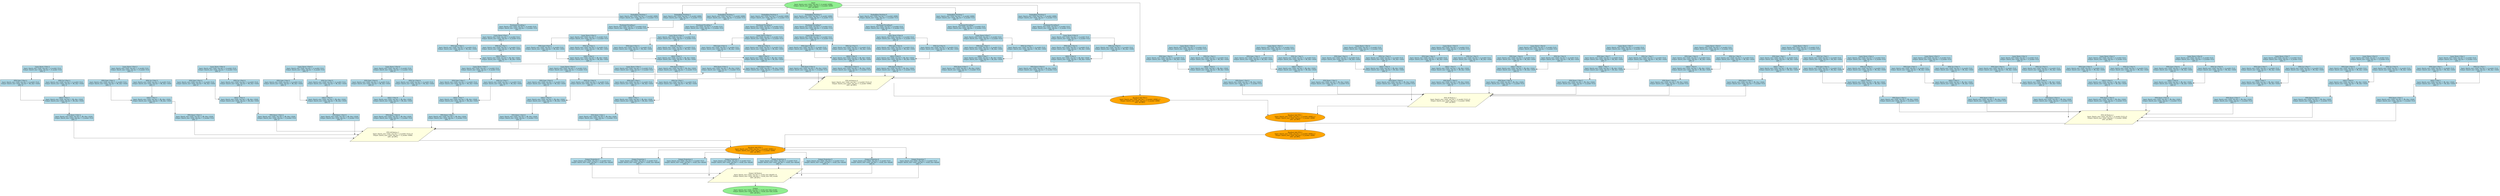 // FA Pool Base Layer - Tensor Parallelism (8 GPUs)
digraph {
	nodesep=0.5 rankdir=TB splines=ortho
	node [fillcolor=lightblue shape=rectangle style=filled]
	input [label="Input\nInput: [batch_size=1024, seq_len=?, d_model=4096]\nOutput: [batch_size=1024, seq_len=?, d_model=4096]\nGPU: all GPUs" fillcolor=lightgreen shape=ellipse]
	embedding_0 [label="Embedding Partition 0\nInput: [batch_size=1024, seq_len=?, d_model=4096]\nOutput: [batch_size=1024, seq_len=?, d_model=512]\nGPU: 0"]
	embedding_1 [label="Embedding Partition 1\nInput: [batch_size=1024, seq_len=?, d_model=4096]\nOutput: [batch_size=1024, seq_len=?, d_model=512]\nGPU: 1"]
	embedding_2 [label="Embedding Partition 2\nInput: [batch_size=1024, seq_len=?, d_model=4096]\nOutput: [batch_size=1024, seq_len=?, d_model=512]\nGPU: 2"]
	embedding_3 [label="Embedding Partition 3\nInput: [batch_size=1024, seq_len=?, d_model=4096]\nOutput: [batch_size=1024, seq_len=?, d_model=512]\nGPU: 3"]
	embedding_4 [label="Embedding Partition 4\nInput: [batch_size=1024, seq_len=?, d_model=4096]\nOutput: [batch_size=1024, seq_len=?, d_model=512]\nGPU: 4"]
	embedding_5 [label="Embedding Partition 5\nInput: [batch_size=1024, seq_len=?, d_model=4096]\nOutput: [batch_size=1024, seq_len=?, d_model=512]\nGPU: 5"]
	embedding_6 [label="Embedding Partition 6\nInput: [batch_size=1024, seq_len=?, d_model=4096]\nOutput: [batch_size=1024, seq_len=?, d_model=512]\nGPU: 6"]
	embedding_7 [label="Embedding Partition 7\nInput: [batch_size=1024, seq_len=?, d_model=4096]\nOutput: [batch_size=1024, seq_len=?, d_model=512]\nGPU: 7"]
	pos_enc_0 [label="Positional Encoding 0\nInput: [batch_size=1024, seq_len=?, d_model=512]\nOutput: [batch_size=1024, seq_len=?, d_model=512]\nGPU: 0"]
	pos_enc_1 [label="Positional Encoding 1\nInput: [batch_size=1024, seq_len=?, d_model=512]\nOutput: [batch_size=1024, seq_len=?, d_model=512]\nGPU: 1"]
	pos_enc_2 [label="Positional Encoding 2\nInput: [batch_size=1024, seq_len=?, d_model=512]\nOutput: [batch_size=1024, seq_len=?, d_model=512]\nGPU: 2"]
	pos_enc_3 [label="Positional Encoding 3\nInput: [batch_size=1024, seq_len=?, d_model=512]\nOutput: [batch_size=1024, seq_len=?, d_model=512]\nGPU: 3"]
	pos_enc_4 [label="Positional Encoding 4\nInput: [batch_size=1024, seq_len=?, d_model=512]\nOutput: [batch_size=1024, seq_len=?, d_model=512]\nGPU: 4"]
	pos_enc_5 [label="Positional Encoding 5\nInput: [batch_size=1024, seq_len=?, d_model=512]\nOutput: [batch_size=1024, seq_len=?, d_model=512]\nGPU: 5"]
	pos_enc_6 [label="Positional Encoding 6\nInput: [batch_size=1024, seq_len=?, d_model=512]\nOutput: [batch_size=1024, seq_len=?, d_model=512]\nGPU: 6"]
	pos_enc_7 [label="Positional Encoding 7\nInput: [batch_size=1024, seq_len=?, d_model=512]\nOutput: [batch_size=1024, seq_len=?, d_model=512]\nGPU: 7"]
	layer_norm_0_0 [label="Layer Norm 0 Part 0\nInput: [batch_size=1024, seq_len=?, d_model=512]\nOutput: [batch_size=1024, seq_len=?, d_model=512]\nGPU: 0"]
	layer_norm_0_1 [label="Layer Norm 0 Part 1\nInput: [batch_size=1024, seq_len=?, d_model=512]\nOutput: [batch_size=1024, seq_len=?, d_model=512]\nGPU: 1"]
	layer_norm_0_2 [label="Layer Norm 0 Part 2\nInput: [batch_size=1024, seq_len=?, d_model=512]\nOutput: [batch_size=1024, seq_len=?, d_model=512]\nGPU: 2"]
	layer_norm_0_3 [label="Layer Norm 0 Part 3\nInput: [batch_size=1024, seq_len=?, d_model=512]\nOutput: [batch_size=1024, seq_len=?, d_model=512]\nGPU: 3"]
	layer_norm_0_4 [label="Layer Norm 0 Part 4\nInput: [batch_size=1024, seq_len=?, d_model=512]\nOutput: [batch_size=1024, seq_len=?, d_model=512]\nGPU: 4"]
	layer_norm_0_5 [label="Layer Norm 0 Part 5\nInput: [batch_size=1024, seq_len=?, d_model=512]\nOutput: [batch_size=1024, seq_len=?, d_model=512]\nGPU: 5"]
	layer_norm_0_6 [label="Layer Norm 0 Part 6\nInput: [batch_size=1024, seq_len=?, d_model=512]\nOutput: [batch_size=1024, seq_len=?, d_model=512]\nGPU: 6"]
	layer_norm_0_7 [label="Layer Norm 0 Part 7\nInput: [batch_size=1024, seq_len=?, d_model=512]\nOutput: [batch_size=1024, seq_len=?, d_model=512]\nGPU: 7"]
	layer_norm_1_0 [label="Layer Norm 1 Part 0\nInput: [batch_size=1024, seq_len=?, d_model=512]\nOutput: [batch_size=1024, seq_len=?, d_model=512]\nGPU: 0"]
	layer_norm_1_1 [label="Layer Norm 1 Part 1\nInput: [batch_size=1024, seq_len=?, d_model=512]\nOutput: [batch_size=1024, seq_len=?, d_model=512]\nGPU: 1"]
	layer_norm_1_2 [label="Layer Norm 1 Part 2\nInput: [batch_size=1024, seq_len=?, d_model=512]\nOutput: [batch_size=1024, seq_len=?, d_model=512]\nGPU: 2"]
	layer_norm_1_3 [label="Layer Norm 1 Part 3\nInput: [batch_size=1024, seq_len=?, d_model=512]\nOutput: [batch_size=1024, seq_len=?, d_model=512]\nGPU: 3"]
	layer_norm_1_4 [label="Layer Norm 1 Part 4\nInput: [batch_size=1024, seq_len=?, d_model=512]\nOutput: [batch_size=1024, seq_len=?, d_model=512]\nGPU: 4"]
	layer_norm_1_5 [label="Layer Norm 1 Part 5\nInput: [batch_size=1024, seq_len=?, d_model=512]\nOutput: [batch_size=1024, seq_len=?, d_model=512]\nGPU: 5"]
	layer_norm_1_6 [label="Layer Norm 1 Part 6\nInput: [batch_size=1024, seq_len=?, d_model=512]\nOutput: [batch_size=1024, seq_len=?, d_model=512]\nGPU: 6"]
	layer_norm_1_7 [label="Layer Norm 1 Part 7\nInput: [batch_size=1024, seq_len=?, d_model=512]\nOutput: [batch_size=1024, seq_len=?, d_model=512]\nGPU: 7"]
	layer_norm_2_0 [label="Layer Norm 2 Part 0\nInput: [batch_size=1024, seq_len=?, d_model=512]\nOutput: [batch_size=1024, seq_len=?, d_model=512]\nGPU: 0"]
	layer_norm_2_1 [label="Layer Norm 2 Part 1\nInput: [batch_size=1024, seq_len=?, d_model=512]\nOutput: [batch_size=1024, seq_len=?, d_model=512]\nGPU: 1"]
	layer_norm_2_2 [label="Layer Norm 2 Part 2\nInput: [batch_size=1024, seq_len=?, d_model=512]\nOutput: [batch_size=1024, seq_len=?, d_model=512]\nGPU: 2"]
	layer_norm_2_3 [label="Layer Norm 2 Part 3\nInput: [batch_size=1024, seq_len=?, d_model=512]\nOutput: [batch_size=1024, seq_len=?, d_model=512]\nGPU: 3"]
	layer_norm_2_4 [label="Layer Norm 2 Part 4\nInput: [batch_size=1024, seq_len=?, d_model=512]\nOutput: [batch_size=1024, seq_len=?, d_model=512]\nGPU: 4"]
	layer_norm_2_5 [label="Layer Norm 2 Part 5\nInput: [batch_size=1024, seq_len=?, d_model=512]\nOutput: [batch_size=1024, seq_len=?, d_model=512]\nGPU: 5"]
	layer_norm_2_6 [label="Layer Norm 2 Part 6\nInput: [batch_size=1024, seq_len=?, d_model=512]\nOutput: [batch_size=1024, seq_len=?, d_model=512]\nGPU: 6"]
	layer_norm_2_7 [label="Layer Norm 2 Part 7\nInput: [batch_size=1024, seq_len=?, d_model=512]\nOutput: [batch_size=1024, seq_len=?, d_model=512]\nGPU: 7"]
	layer_norm_3_0 [label="Layer Norm 3 Part 0\nInput: [batch_size=1024, seq_len=?, d_model=512]\nOutput: [batch_size=1024, seq_len=?, d_model=512]\nGPU: 0"]
	layer_norm_3_1 [label="Layer Norm 3 Part 1\nInput: [batch_size=1024, seq_len=?, d_model=512]\nOutput: [batch_size=1024, seq_len=?, d_model=512]\nGPU: 1"]
	layer_norm_3_2 [label="Layer Norm 3 Part 2\nInput: [batch_size=1024, seq_len=?, d_model=512]\nOutput: [batch_size=1024, seq_len=?, d_model=512]\nGPU: 2"]
	layer_norm_3_3 [label="Layer Norm 3 Part 3\nInput: [batch_size=1024, seq_len=?, d_model=512]\nOutput: [batch_size=1024, seq_len=?, d_model=512]\nGPU: 3"]
	layer_norm_3_4 [label="Layer Norm 3 Part 4\nInput: [batch_size=1024, seq_len=?, d_model=512]\nOutput: [batch_size=1024, seq_len=?, d_model=512]\nGPU: 4"]
	layer_norm_3_5 [label="Layer Norm 3 Part 5\nInput: [batch_size=1024, seq_len=?, d_model=512]\nOutput: [batch_size=1024, seq_len=?, d_model=512]\nGPU: 5"]
	layer_norm_3_6 [label="Layer Norm 3 Part 6\nInput: [batch_size=1024, seq_len=?, d_model=512]\nOutput: [batch_size=1024, seq_len=?, d_model=512]\nGPU: 6"]
	layer_norm_3_7 [label="Layer Norm 3 Part 7\nInput: [batch_size=1024, seq_len=?, d_model=512]\nOutput: [batch_size=1024, seq_len=?, d_model=512]\nGPU: 7"]
	ffn_gate_0_0 [label="FFN Gate 0 Part 0\nInput: [batch_size=1024, seq_len=?, d_model=512]\nOutput: [batch_size=1024, seq_len=?, ffn_dim=1024]\nGPU: 0"]
	ffn_gate_0_1 [label="FFN Gate 0 Part 1\nInput: [batch_size=1024, seq_len=?, d_model=512]\nOutput: [batch_size=1024, seq_len=?, ffn_dim=1024]\nGPU: 1"]
	ffn_gate_0_2 [label="FFN Gate 0 Part 2\nInput: [batch_size=1024, seq_len=?, d_model=512]\nOutput: [batch_size=1024, seq_len=?, ffn_dim=1024]\nGPU: 2"]
	ffn_gate_0_3 [label="FFN Gate 0 Part 3\nInput: [batch_size=1024, seq_len=?, d_model=512]\nOutput: [batch_size=1024, seq_len=?, ffn_dim=1024]\nGPU: 3"]
	ffn_gate_0_4 [label="FFN Gate 0 Part 4\nInput: [batch_size=1024, seq_len=?, d_model=512]\nOutput: [batch_size=1024, seq_len=?, ffn_dim=1024]\nGPU: 4"]
	ffn_gate_0_5 [label="FFN Gate 0 Part 5\nInput: [batch_size=1024, seq_len=?, d_model=512]\nOutput: [batch_size=1024, seq_len=?, ffn_dim=1024]\nGPU: 5"]
	ffn_gate_0_6 [label="FFN Gate 0 Part 6\nInput: [batch_size=1024, seq_len=?, d_model=512]\nOutput: [batch_size=1024, seq_len=?, ffn_dim=1024]\nGPU: 6"]
	ffn_gate_0_7 [label="FFN Gate 0 Part 7\nInput: [batch_size=1024, seq_len=?, d_model=512]\nOutput: [batch_size=1024, seq_len=?, ffn_dim=1024]\nGPU: 7"]
	ffn_up_0_0 [label="FFN Up 0 Part 0\nInput: [batch_size=1024, seq_len=?, d_model=512]\nOutput: [batch_size=1024, seq_len=?, ffn_dim=1024]\nGPU: 0"]
	ffn_up_0_1 [label="FFN Up 0 Part 1\nInput: [batch_size=1024, seq_len=?, d_model=512]\nOutput: [batch_size=1024, seq_len=?, ffn_dim=1024]\nGPU: 1"]
	ffn_up_0_2 [label="FFN Up 0 Part 2\nInput: [batch_size=1024, seq_len=?, d_model=512]\nOutput: [batch_size=1024, seq_len=?, ffn_dim=1024]\nGPU: 2"]
	ffn_up_0_3 [label="FFN Up 0 Part 3\nInput: [batch_size=1024, seq_len=?, d_model=512]\nOutput: [batch_size=1024, seq_len=?, ffn_dim=1024]\nGPU: 3"]
	ffn_up_0_4 [label="FFN Up 0 Part 4\nInput: [batch_size=1024, seq_len=?, d_model=512]\nOutput: [batch_size=1024, seq_len=?, ffn_dim=1024]\nGPU: 4"]
	ffn_up_0_5 [label="FFN Up 0 Part 5\nInput: [batch_size=1024, seq_len=?, d_model=512]\nOutput: [batch_size=1024, seq_len=?, ffn_dim=1024]\nGPU: 5"]
	ffn_up_0_6 [label="FFN Up 0 Part 6\nInput: [batch_size=1024, seq_len=?, d_model=512]\nOutput: [batch_size=1024, seq_len=?, ffn_dim=1024]\nGPU: 6"]
	ffn_up_0_7 [label="FFN Up 0 Part 7\nInput: [batch_size=1024, seq_len=?, d_model=512]\nOutput: [batch_size=1024, seq_len=?, ffn_dim=1024]\nGPU: 7"]
	gelu_0_0 [label="GELU 0 Part 0\nInput: [batch_size=1024, seq_len=?, ffn_dim=1024]\nOutput: [batch_size=1024, seq_len=?, ffn_dim=1024]\nGPU: 0"]
	gelu_0_1 [label="GELU 0 Part 1\nInput: [batch_size=1024, seq_len=?, ffn_dim=1024]\nOutput: [batch_size=1024, seq_len=?, ffn_dim=1024]\nGPU: 1"]
	gelu_0_2 [label="GELU 0 Part 2\nInput: [batch_size=1024, seq_len=?, ffn_dim=1024]\nOutput: [batch_size=1024, seq_len=?, ffn_dim=1024]\nGPU: 2"]
	gelu_0_3 [label="GELU 0 Part 3\nInput: [batch_size=1024, seq_len=?, ffn_dim=1024]\nOutput: [batch_size=1024, seq_len=?, ffn_dim=1024]\nGPU: 3"]
	gelu_0_4 [label="GELU 0 Part 4\nInput: [batch_size=1024, seq_len=?, ffn_dim=1024]\nOutput: [batch_size=1024, seq_len=?, ffn_dim=1024]\nGPU: 4"]
	gelu_0_5 [label="GELU 0 Part 5\nInput: [batch_size=1024, seq_len=?, ffn_dim=1024]\nOutput: [batch_size=1024, seq_len=?, ffn_dim=1024]\nGPU: 5"]
	gelu_0_6 [label="GELU 0 Part 6\nInput: [batch_size=1024, seq_len=?, ffn_dim=1024]\nOutput: [batch_size=1024, seq_len=?, ffn_dim=1024]\nGPU: 6"]
	gelu_0_7 [label="GELU 0 Part 7\nInput: [batch_size=1024, seq_len=?, ffn_dim=1024]\nOutput: [batch_size=1024, seq_len=?, ffn_dim=1024]\nGPU: 7"]
	ffn_down_0_0 [label="FFN Down 0 Part 0\nInput: [batch_size=1024, seq_len=?, ffn_dim=1024]\nOutput: [batch_size=1024, seq_len=?, d_model=512]\nGPU: 0"]
	ffn_down_0_1 [label="FFN Down 0 Part 1\nInput: [batch_size=1024, seq_len=?, ffn_dim=1024]\nOutput: [batch_size=1024, seq_len=?, d_model=512]\nGPU: 1"]
	ffn_down_0_2 [label="FFN Down 0 Part 2\nInput: [batch_size=1024, seq_len=?, ffn_dim=1024]\nOutput: [batch_size=1024, seq_len=?, d_model=512]\nGPU: 2"]
	ffn_down_0_3 [label="FFN Down 0 Part 3\nInput: [batch_size=1024, seq_len=?, ffn_dim=1024]\nOutput: [batch_size=1024, seq_len=?, d_model=512]\nGPU: 3"]
	ffn_down_0_4 [label="FFN Down 0 Part 4\nInput: [batch_size=1024, seq_len=?, ffn_dim=1024]\nOutput: [batch_size=1024, seq_len=?, d_model=512]\nGPU: 4"]
	ffn_down_0_5 [label="FFN Down 0 Part 5\nInput: [batch_size=1024, seq_len=?, ffn_dim=1024]\nOutput: [batch_size=1024, seq_len=?, d_model=512]\nGPU: 5"]
	ffn_down_0_6 [label="FFN Down 0 Part 6\nInput: [batch_size=1024, seq_len=?, ffn_dim=1024]\nOutput: [batch_size=1024, seq_len=?, d_model=512]\nGPU: 6"]
	ffn_down_0_7 [label="FFN Down 0 Part 7\nInput: [batch_size=1024, seq_len=?, ffn_dim=1024]\nOutput: [batch_size=1024, seq_len=?, d_model=512]\nGPU: 7"]
	ffn_all_reduce_0 [label="FFN All-Reduce 0\nInput: [batch_size=1024, seq_len=?, d_model=512] x 8\nOutput: [batch_size=1024, seq_len=?, d_model=4096]\nGPU: all GPUs" fillcolor=lightyellow shape=parallelogram]
	residual_ffn_0 [label="Residual Add FFN 0\nInput: [batch_size=1024, seq_len=?, d_model=4096] x 2\nOutput: [batch_size=1024, seq_len=?, d_model=4096]\nGPU: all GPUs" fillcolor=orange shape=ellipse]
	ffn_gate_1_0 [label="FFN Gate 1 Part 0\nInput: [batch_size=1024, seq_len=?, d_model=512]\nOutput: [batch_size=1024, seq_len=?, ffn_dim=1024]\nGPU: 0"]
	ffn_gate_1_1 [label="FFN Gate 1 Part 1\nInput: [batch_size=1024, seq_len=?, d_model=512]\nOutput: [batch_size=1024, seq_len=?, ffn_dim=1024]\nGPU: 1"]
	ffn_gate_1_2 [label="FFN Gate 1 Part 2\nInput: [batch_size=1024, seq_len=?, d_model=512]\nOutput: [batch_size=1024, seq_len=?, ffn_dim=1024]\nGPU: 2"]
	ffn_gate_1_3 [label="FFN Gate 1 Part 3\nInput: [batch_size=1024, seq_len=?, d_model=512]\nOutput: [batch_size=1024, seq_len=?, ffn_dim=1024]\nGPU: 3"]
	ffn_gate_1_4 [label="FFN Gate 1 Part 4\nInput: [batch_size=1024, seq_len=?, d_model=512]\nOutput: [batch_size=1024, seq_len=?, ffn_dim=1024]\nGPU: 4"]
	ffn_gate_1_5 [label="FFN Gate 1 Part 5\nInput: [batch_size=1024, seq_len=?, d_model=512]\nOutput: [batch_size=1024, seq_len=?, ffn_dim=1024]\nGPU: 5"]
	ffn_gate_1_6 [label="FFN Gate 1 Part 6\nInput: [batch_size=1024, seq_len=?, d_model=512]\nOutput: [batch_size=1024, seq_len=?, ffn_dim=1024]\nGPU: 6"]
	ffn_gate_1_7 [label="FFN Gate 1 Part 7\nInput: [batch_size=1024, seq_len=?, d_model=512]\nOutput: [batch_size=1024, seq_len=?, ffn_dim=1024]\nGPU: 7"]
	ffn_up_1_0 [label="FFN Up 1 Part 0\nInput: [batch_size=1024, seq_len=?, d_model=512]\nOutput: [batch_size=1024, seq_len=?, ffn_dim=1024]\nGPU: 0"]
	ffn_up_1_1 [label="FFN Up 1 Part 1\nInput: [batch_size=1024, seq_len=?, d_model=512]\nOutput: [batch_size=1024, seq_len=?, ffn_dim=1024]\nGPU: 1"]
	ffn_up_1_2 [label="FFN Up 1 Part 2\nInput: [batch_size=1024, seq_len=?, d_model=512]\nOutput: [batch_size=1024, seq_len=?, ffn_dim=1024]\nGPU: 2"]
	ffn_up_1_3 [label="FFN Up 1 Part 3\nInput: [batch_size=1024, seq_len=?, d_model=512]\nOutput: [batch_size=1024, seq_len=?, ffn_dim=1024]\nGPU: 3"]
	ffn_up_1_4 [label="FFN Up 1 Part 4\nInput: [batch_size=1024, seq_len=?, d_model=512]\nOutput: [batch_size=1024, seq_len=?, ffn_dim=1024]\nGPU: 4"]
	ffn_up_1_5 [label="FFN Up 1 Part 5\nInput: [batch_size=1024, seq_len=?, d_model=512]\nOutput: [batch_size=1024, seq_len=?, ffn_dim=1024]\nGPU: 5"]
	ffn_up_1_6 [label="FFN Up 1 Part 6\nInput: [batch_size=1024, seq_len=?, d_model=512]\nOutput: [batch_size=1024, seq_len=?, ffn_dim=1024]\nGPU: 6"]
	ffn_up_1_7 [label="FFN Up 1 Part 7\nInput: [batch_size=1024, seq_len=?, d_model=512]\nOutput: [batch_size=1024, seq_len=?, ffn_dim=1024]\nGPU: 7"]
	gelu_1_0 [label="GELU 1 Part 0\nInput: [batch_size=1024, seq_len=?, ffn_dim=1024]\nOutput: [batch_size=1024, seq_len=?, ffn_dim=1024]\nGPU: 0"]
	gelu_1_1 [label="GELU 1 Part 1\nInput: [batch_size=1024, seq_len=?, ffn_dim=1024]\nOutput: [batch_size=1024, seq_len=?, ffn_dim=1024]\nGPU: 1"]
	gelu_1_2 [label="GELU 1 Part 2\nInput: [batch_size=1024, seq_len=?, ffn_dim=1024]\nOutput: [batch_size=1024, seq_len=?, ffn_dim=1024]\nGPU: 2"]
	gelu_1_3 [label="GELU 1 Part 3\nInput: [batch_size=1024, seq_len=?, ffn_dim=1024]\nOutput: [batch_size=1024, seq_len=?, ffn_dim=1024]\nGPU: 3"]
	gelu_1_4 [label="GELU 1 Part 4\nInput: [batch_size=1024, seq_len=?, ffn_dim=1024]\nOutput: [batch_size=1024, seq_len=?, ffn_dim=1024]\nGPU: 4"]
	gelu_1_5 [label="GELU 1 Part 5\nInput: [batch_size=1024, seq_len=?, ffn_dim=1024]\nOutput: [batch_size=1024, seq_len=?, ffn_dim=1024]\nGPU: 5"]
	gelu_1_6 [label="GELU 1 Part 6\nInput: [batch_size=1024, seq_len=?, ffn_dim=1024]\nOutput: [batch_size=1024, seq_len=?, ffn_dim=1024]\nGPU: 6"]
	gelu_1_7 [label="GELU 1 Part 7\nInput: [batch_size=1024, seq_len=?, ffn_dim=1024]\nOutput: [batch_size=1024, seq_len=?, ffn_dim=1024]\nGPU: 7"]
	ffn_down_1_0 [label="FFN Down 1 Part 0\nInput: [batch_size=1024, seq_len=?, ffn_dim=1024]\nOutput: [batch_size=1024, seq_len=?, d_model=512]\nGPU: 0"]
	ffn_down_1_1 [label="FFN Down 1 Part 1\nInput: [batch_size=1024, seq_len=?, ffn_dim=1024]\nOutput: [batch_size=1024, seq_len=?, d_model=512]\nGPU: 1"]
	ffn_down_1_2 [label="FFN Down 1 Part 2\nInput: [batch_size=1024, seq_len=?, ffn_dim=1024]\nOutput: [batch_size=1024, seq_len=?, d_model=512]\nGPU: 2"]
	ffn_down_1_3 [label="FFN Down 1 Part 3\nInput: [batch_size=1024, seq_len=?, ffn_dim=1024]\nOutput: [batch_size=1024, seq_len=?, d_model=512]\nGPU: 3"]
	ffn_down_1_4 [label="FFN Down 1 Part 4\nInput: [batch_size=1024, seq_len=?, ffn_dim=1024]\nOutput: [batch_size=1024, seq_len=?, d_model=512]\nGPU: 4"]
	ffn_down_1_5 [label="FFN Down 1 Part 5\nInput: [batch_size=1024, seq_len=?, ffn_dim=1024]\nOutput: [batch_size=1024, seq_len=?, d_model=512]\nGPU: 5"]
	ffn_down_1_6 [label="FFN Down 1 Part 6\nInput: [batch_size=1024, seq_len=?, ffn_dim=1024]\nOutput: [batch_size=1024, seq_len=?, d_model=512]\nGPU: 6"]
	ffn_down_1_7 [label="FFN Down 1 Part 7\nInput: [batch_size=1024, seq_len=?, ffn_dim=1024]\nOutput: [batch_size=1024, seq_len=?, d_model=512]\nGPU: 7"]
	ffn_all_reduce_1 [label="FFN All-Reduce 1\nInput: [batch_size=1024, seq_len=?, d_model=512] x 8\nOutput: [batch_size=1024, seq_len=?, d_model=4096]\nGPU: all GPUs" fillcolor=lightyellow shape=parallelogram]
	residual_ffn_1 [label="Residual Add FFN 1\nInput: [batch_size=1024, seq_len=?, d_model=4096] x 2\nOutput: [batch_size=1024, seq_len=?, d_model=4096]\nGPU: all GPUs" fillcolor=orange shape=ellipse]
	ffn_gate_2_0 [label="FFN Gate 2 Part 0\nInput: [batch_size=1024, seq_len=?, d_model=512]\nOutput: [batch_size=1024, seq_len=?, ffn_dim=1024]\nGPU: 0"]
	ffn_gate_2_1 [label="FFN Gate 2 Part 1\nInput: [batch_size=1024, seq_len=?, d_model=512]\nOutput: [batch_size=1024, seq_len=?, ffn_dim=1024]\nGPU: 1"]
	ffn_gate_2_2 [label="FFN Gate 2 Part 2\nInput: [batch_size=1024, seq_len=?, d_model=512]\nOutput: [batch_size=1024, seq_len=?, ffn_dim=1024]\nGPU: 2"]
	ffn_gate_2_3 [label="FFN Gate 2 Part 3\nInput: [batch_size=1024, seq_len=?, d_model=512]\nOutput: [batch_size=1024, seq_len=?, ffn_dim=1024]\nGPU: 3"]
	ffn_gate_2_4 [label="FFN Gate 2 Part 4\nInput: [batch_size=1024, seq_len=?, d_model=512]\nOutput: [batch_size=1024, seq_len=?, ffn_dim=1024]\nGPU: 4"]
	ffn_gate_2_5 [label="FFN Gate 2 Part 5\nInput: [batch_size=1024, seq_len=?, d_model=512]\nOutput: [batch_size=1024, seq_len=?, ffn_dim=1024]\nGPU: 5"]
	ffn_gate_2_6 [label="FFN Gate 2 Part 6\nInput: [batch_size=1024, seq_len=?, d_model=512]\nOutput: [batch_size=1024, seq_len=?, ffn_dim=1024]\nGPU: 6"]
	ffn_gate_2_7 [label="FFN Gate 2 Part 7\nInput: [batch_size=1024, seq_len=?, d_model=512]\nOutput: [batch_size=1024, seq_len=?, ffn_dim=1024]\nGPU: 7"]
	ffn_up_2_0 [label="FFN Up 2 Part 0\nInput: [batch_size=1024, seq_len=?, d_model=512]\nOutput: [batch_size=1024, seq_len=?, ffn_dim=1024]\nGPU: 0"]
	ffn_up_2_1 [label="FFN Up 2 Part 1\nInput: [batch_size=1024, seq_len=?, d_model=512]\nOutput: [batch_size=1024, seq_len=?, ffn_dim=1024]\nGPU: 1"]
	ffn_up_2_2 [label="FFN Up 2 Part 2\nInput: [batch_size=1024, seq_len=?, d_model=512]\nOutput: [batch_size=1024, seq_len=?, ffn_dim=1024]\nGPU: 2"]
	ffn_up_2_3 [label="FFN Up 2 Part 3\nInput: [batch_size=1024, seq_len=?, d_model=512]\nOutput: [batch_size=1024, seq_len=?, ffn_dim=1024]\nGPU: 3"]
	ffn_up_2_4 [label="FFN Up 2 Part 4\nInput: [batch_size=1024, seq_len=?, d_model=512]\nOutput: [batch_size=1024, seq_len=?, ffn_dim=1024]\nGPU: 4"]
	ffn_up_2_5 [label="FFN Up 2 Part 5\nInput: [batch_size=1024, seq_len=?, d_model=512]\nOutput: [batch_size=1024, seq_len=?, ffn_dim=1024]\nGPU: 5"]
	ffn_up_2_6 [label="FFN Up 2 Part 6\nInput: [batch_size=1024, seq_len=?, d_model=512]\nOutput: [batch_size=1024, seq_len=?, ffn_dim=1024]\nGPU: 6"]
	ffn_up_2_7 [label="FFN Up 2 Part 7\nInput: [batch_size=1024, seq_len=?, d_model=512]\nOutput: [batch_size=1024, seq_len=?, ffn_dim=1024]\nGPU: 7"]
	gelu_2_0 [label="GELU 2 Part 0\nInput: [batch_size=1024, seq_len=?, ffn_dim=1024]\nOutput: [batch_size=1024, seq_len=?, ffn_dim=1024]\nGPU: 0"]
	gelu_2_1 [label="GELU 2 Part 1\nInput: [batch_size=1024, seq_len=?, ffn_dim=1024]\nOutput: [batch_size=1024, seq_len=?, ffn_dim=1024]\nGPU: 1"]
	gelu_2_2 [label="GELU 2 Part 2\nInput: [batch_size=1024, seq_len=?, ffn_dim=1024]\nOutput: [batch_size=1024, seq_len=?, ffn_dim=1024]\nGPU: 2"]
	gelu_2_3 [label="GELU 2 Part 3\nInput: [batch_size=1024, seq_len=?, ffn_dim=1024]\nOutput: [batch_size=1024, seq_len=?, ffn_dim=1024]\nGPU: 3"]
	gelu_2_4 [label="GELU 2 Part 4\nInput: [batch_size=1024, seq_len=?, ffn_dim=1024]\nOutput: [batch_size=1024, seq_len=?, ffn_dim=1024]\nGPU: 4"]
	gelu_2_5 [label="GELU 2 Part 5\nInput: [batch_size=1024, seq_len=?, ffn_dim=1024]\nOutput: [batch_size=1024, seq_len=?, ffn_dim=1024]\nGPU: 5"]
	gelu_2_6 [label="GELU 2 Part 6\nInput: [batch_size=1024, seq_len=?, ffn_dim=1024]\nOutput: [batch_size=1024, seq_len=?, ffn_dim=1024]\nGPU: 6"]
	gelu_2_7 [label="GELU 2 Part 7\nInput: [batch_size=1024, seq_len=?, ffn_dim=1024]\nOutput: [batch_size=1024, seq_len=?, ffn_dim=1024]\nGPU: 7"]
	ffn_down_2_0 [label="FFN Down 2 Part 0\nInput: [batch_size=1024, seq_len=?, ffn_dim=1024]\nOutput: [batch_size=1024, seq_len=?, d_model=512]\nGPU: 0"]
	ffn_down_2_1 [label="FFN Down 2 Part 1\nInput: [batch_size=1024, seq_len=?, ffn_dim=1024]\nOutput: [batch_size=1024, seq_len=?, d_model=512]\nGPU: 1"]
	ffn_down_2_2 [label="FFN Down 2 Part 2\nInput: [batch_size=1024, seq_len=?, ffn_dim=1024]\nOutput: [batch_size=1024, seq_len=?, d_model=512]\nGPU: 2"]
	ffn_down_2_3 [label="FFN Down 2 Part 3\nInput: [batch_size=1024, seq_len=?, ffn_dim=1024]\nOutput: [batch_size=1024, seq_len=?, d_model=512]\nGPU: 3"]
	ffn_down_2_4 [label="FFN Down 2 Part 4\nInput: [batch_size=1024, seq_len=?, ffn_dim=1024]\nOutput: [batch_size=1024, seq_len=?, d_model=512]\nGPU: 4"]
	ffn_down_2_5 [label="FFN Down 2 Part 5\nInput: [batch_size=1024, seq_len=?, ffn_dim=1024]\nOutput: [batch_size=1024, seq_len=?, d_model=512]\nGPU: 5"]
	ffn_down_2_6 [label="FFN Down 2 Part 6\nInput: [batch_size=1024, seq_len=?, ffn_dim=1024]\nOutput: [batch_size=1024, seq_len=?, d_model=512]\nGPU: 6"]
	ffn_down_2_7 [label="FFN Down 2 Part 7\nInput: [batch_size=1024, seq_len=?, ffn_dim=1024]\nOutput: [batch_size=1024, seq_len=?, d_model=512]\nGPU: 7"]
	ffn_all_reduce_2 [label="FFN All-Reduce 2\nInput: [batch_size=1024, seq_len=?, d_model=512] x 8\nOutput: [batch_size=1024, seq_len=?, d_model=4096]\nGPU: all GPUs" fillcolor=lightyellow shape=parallelogram]
	residual_ffn_2 [label="Residual Add FFN 2\nInput: [batch_size=1024, seq_len=?, d_model=4096] x 2\nOutput: [batch_size=1024, seq_len=?, d_model=4096]\nGPU: all GPUs" fillcolor=orange shape=ellipse]
	ffn_gate_3_0 [label="FFN Gate 3 Part 0\nInput: [batch_size=1024, seq_len=?, d_model=512]\nOutput: [batch_size=1024, seq_len=?, ffn_dim=1024]\nGPU: 0"]
	ffn_gate_3_1 [label="FFN Gate 3 Part 1\nInput: [batch_size=1024, seq_len=?, d_model=512]\nOutput: [batch_size=1024, seq_len=?, ffn_dim=1024]\nGPU: 1"]
	ffn_gate_3_2 [label="FFN Gate 3 Part 2\nInput: [batch_size=1024, seq_len=?, d_model=512]\nOutput: [batch_size=1024, seq_len=?, ffn_dim=1024]\nGPU: 2"]
	ffn_gate_3_3 [label="FFN Gate 3 Part 3\nInput: [batch_size=1024, seq_len=?, d_model=512]\nOutput: [batch_size=1024, seq_len=?, ffn_dim=1024]\nGPU: 3"]
	ffn_gate_3_4 [label="FFN Gate 3 Part 4\nInput: [batch_size=1024, seq_len=?, d_model=512]\nOutput: [batch_size=1024, seq_len=?, ffn_dim=1024]\nGPU: 4"]
	ffn_gate_3_5 [label="FFN Gate 3 Part 5\nInput: [batch_size=1024, seq_len=?, d_model=512]\nOutput: [batch_size=1024, seq_len=?, ffn_dim=1024]\nGPU: 5"]
	ffn_gate_3_6 [label="FFN Gate 3 Part 6\nInput: [batch_size=1024, seq_len=?, d_model=512]\nOutput: [batch_size=1024, seq_len=?, ffn_dim=1024]\nGPU: 6"]
	ffn_gate_3_7 [label="FFN Gate 3 Part 7\nInput: [batch_size=1024, seq_len=?, d_model=512]\nOutput: [batch_size=1024, seq_len=?, ffn_dim=1024]\nGPU: 7"]
	ffn_up_3_0 [label="FFN Up 3 Part 0\nInput: [batch_size=1024, seq_len=?, d_model=512]\nOutput: [batch_size=1024, seq_len=?, ffn_dim=1024]\nGPU: 0"]
	ffn_up_3_1 [label="FFN Up 3 Part 1\nInput: [batch_size=1024, seq_len=?, d_model=512]\nOutput: [batch_size=1024, seq_len=?, ffn_dim=1024]\nGPU: 1"]
	ffn_up_3_2 [label="FFN Up 3 Part 2\nInput: [batch_size=1024, seq_len=?, d_model=512]\nOutput: [batch_size=1024, seq_len=?, ffn_dim=1024]\nGPU: 2"]
	ffn_up_3_3 [label="FFN Up 3 Part 3\nInput: [batch_size=1024, seq_len=?, d_model=512]\nOutput: [batch_size=1024, seq_len=?, ffn_dim=1024]\nGPU: 3"]
	ffn_up_3_4 [label="FFN Up 3 Part 4\nInput: [batch_size=1024, seq_len=?, d_model=512]\nOutput: [batch_size=1024, seq_len=?, ffn_dim=1024]\nGPU: 4"]
	ffn_up_3_5 [label="FFN Up 3 Part 5\nInput: [batch_size=1024, seq_len=?, d_model=512]\nOutput: [batch_size=1024, seq_len=?, ffn_dim=1024]\nGPU: 5"]
	ffn_up_3_6 [label="FFN Up 3 Part 6\nInput: [batch_size=1024, seq_len=?, d_model=512]\nOutput: [batch_size=1024, seq_len=?, ffn_dim=1024]\nGPU: 6"]
	ffn_up_3_7 [label="FFN Up 3 Part 7\nInput: [batch_size=1024, seq_len=?, d_model=512]\nOutput: [batch_size=1024, seq_len=?, ffn_dim=1024]\nGPU: 7"]
	gelu_3_0 [label="GELU 3 Part 0\nInput: [batch_size=1024, seq_len=?, ffn_dim=1024]\nOutput: [batch_size=1024, seq_len=?, ffn_dim=1024]\nGPU: 0"]
	gelu_3_1 [label="GELU 3 Part 1\nInput: [batch_size=1024, seq_len=?, ffn_dim=1024]\nOutput: [batch_size=1024, seq_len=?, ffn_dim=1024]\nGPU: 1"]
	gelu_3_2 [label="GELU 3 Part 2\nInput: [batch_size=1024, seq_len=?, ffn_dim=1024]\nOutput: [batch_size=1024, seq_len=?, ffn_dim=1024]\nGPU: 2"]
	gelu_3_3 [label="GELU 3 Part 3\nInput: [batch_size=1024, seq_len=?, ffn_dim=1024]\nOutput: [batch_size=1024, seq_len=?, ffn_dim=1024]\nGPU: 3"]
	gelu_3_4 [label="GELU 3 Part 4\nInput: [batch_size=1024, seq_len=?, ffn_dim=1024]\nOutput: [batch_size=1024, seq_len=?, ffn_dim=1024]\nGPU: 4"]
	gelu_3_5 [label="GELU 3 Part 5\nInput: [batch_size=1024, seq_len=?, ffn_dim=1024]\nOutput: [batch_size=1024, seq_len=?, ffn_dim=1024]\nGPU: 5"]
	gelu_3_6 [label="GELU 3 Part 6\nInput: [batch_size=1024, seq_len=?, ffn_dim=1024]\nOutput: [batch_size=1024, seq_len=?, ffn_dim=1024]\nGPU: 6"]
	gelu_3_7 [label="GELU 3 Part 7\nInput: [batch_size=1024, seq_len=?, ffn_dim=1024]\nOutput: [batch_size=1024, seq_len=?, ffn_dim=1024]\nGPU: 7"]
	ffn_down_3_0 [label="FFN Down 3 Part 0\nInput: [batch_size=1024, seq_len=?, ffn_dim=1024]\nOutput: [batch_size=1024, seq_len=?, d_model=512]\nGPU: 0"]
	ffn_down_3_1 [label="FFN Down 3 Part 1\nInput: [batch_size=1024, seq_len=?, ffn_dim=1024]\nOutput: [batch_size=1024, seq_len=?, d_model=512]\nGPU: 1"]
	ffn_down_3_2 [label="FFN Down 3 Part 2\nInput: [batch_size=1024, seq_len=?, ffn_dim=1024]\nOutput: [batch_size=1024, seq_len=?, d_model=512]\nGPU: 2"]
	ffn_down_3_3 [label="FFN Down 3 Part 3\nInput: [batch_size=1024, seq_len=?, ffn_dim=1024]\nOutput: [batch_size=1024, seq_len=?, d_model=512]\nGPU: 3"]
	ffn_down_3_4 [label="FFN Down 3 Part 4\nInput: [batch_size=1024, seq_len=?, ffn_dim=1024]\nOutput: [batch_size=1024, seq_len=?, d_model=512]\nGPU: 4"]
	ffn_down_3_5 [label="FFN Down 3 Part 5\nInput: [batch_size=1024, seq_len=?, ffn_dim=1024]\nOutput: [batch_size=1024, seq_len=?, d_model=512]\nGPU: 5"]
	ffn_down_3_6 [label="FFN Down 3 Part 6\nInput: [batch_size=1024, seq_len=?, ffn_dim=1024]\nOutput: [batch_size=1024, seq_len=?, d_model=512]\nGPU: 6"]
	ffn_down_3_7 [label="FFN Down 3 Part 7\nInput: [batch_size=1024, seq_len=?, ffn_dim=1024]\nOutput: [batch_size=1024, seq_len=?, d_model=512]\nGPU: 7"]
	ffn_all_reduce_3 [label="FFN All-Reduce 3\nInput: [batch_size=1024, seq_len=?, d_model=512] x 8\nOutput: [batch_size=1024, seq_len=?, d_model=4096]\nGPU: all GPUs" fillcolor=lightyellow shape=parallelogram]
	residual_ffn_3 [label="Residual Add FFN 3\nInput: [batch_size=1024, seq_len=?, d_model=4096] x 2\nOutput: [batch_size=1024, seq_len=?, d_model=4096]\nGPU: all GPUs" fillcolor=orange shape=ellipse]
	output_proj_0 [label="Output Projection 0\nInput: [batch_size=1024, seq_len=?, d_model=512]\nOutput: [batch_size=1024, seq_len=?, vocab_size=dim/8]\nGPU: 0"]
	output_proj_1 [label="Output Projection 1\nInput: [batch_size=1024, seq_len=?, d_model=512]\nOutput: [batch_size=1024, seq_len=?, vocab_size=dim/8]\nGPU: 1"]
	output_proj_2 [label="Output Projection 2\nInput: [batch_size=1024, seq_len=?, d_model=512]\nOutput: [batch_size=1024, seq_len=?, vocab_size=dim/8]\nGPU: 2"]
	output_proj_3 [label="Output Projection 3\nInput: [batch_size=1024, seq_len=?, d_model=512]\nOutput: [batch_size=1024, seq_len=?, vocab_size=dim/8]\nGPU: 3"]
	output_proj_4 [label="Output Projection 4\nInput: [batch_size=1024, seq_len=?, d_model=512]\nOutput: [batch_size=1024, seq_len=?, vocab_size=dim/8]\nGPU: 4"]
	output_proj_5 [label="Output Projection 5\nInput: [batch_size=1024, seq_len=?, d_model=512]\nOutput: [batch_size=1024, seq_len=?, vocab_size=dim/8]\nGPU: 5"]
	output_proj_6 [label="Output Projection 6\nInput: [batch_size=1024, seq_len=?, d_model=512]\nOutput: [batch_size=1024, seq_len=?, vocab_size=dim/8]\nGPU: 6"]
	output_proj_7 [label="Output Projection 7\nInput: [batch_size=1024, seq_len=?, d_model=512]\nOutput: [batch_size=1024, seq_len=?, vocab_size=dim/8]\nGPU: 7"]
	output_all_reduce [label="Output All-Reduce\nInput: [batch_size=1024, seq_len=?, vocab_size=dim/8] x 8\nOutput: [batch_size=1024, seq_len=?, vocab_size=full_vocab]\nGPU: all GPUs" fillcolor=lightyellow shape=parallelogram]
	output [label="Output\nInput: [batch_size=1024, seq_len=?, vocab_size=full_vocab]\nOutput: [batch_size=1024, seq_len=?, vocab_size=full_vocab]\nGPU: all GPUs" fillcolor=lightgreen shape=ellipse]
	input -> embedding_0
	input -> embedding_1
	input -> embedding_2
	input -> embedding_3
	input -> embedding_4
	input -> embedding_5
	input -> embedding_6
	input -> embedding_7
	embedding_0 -> pos_enc_0
	embedding_1 -> pos_enc_1
	embedding_2 -> pos_enc_2
	embedding_3 -> pos_enc_3
	embedding_4 -> pos_enc_4
	embedding_5 -> pos_enc_5
	embedding_6 -> pos_enc_6
	embedding_7 -> pos_enc_7
	pos_enc_0 -> layer_norm_0_0
	layer_norm_0_0 -> ffn_gate_0_0
	layer_norm_0_0 -> ffn_up_0_0
	ffn_gate_0_0 -> gelu_0_0
	ffn_up_0_0 -> gelu_0_0
	gelu_0_0 -> ffn_down_0_0
	ffn_down_0_0 -> ffn_all_reduce_0
	pos_enc_1 -> layer_norm_0_1
	layer_norm_0_1 -> ffn_gate_0_1
	layer_norm_0_1 -> ffn_up_0_1
	ffn_gate_0_1 -> gelu_0_1
	ffn_up_0_1 -> gelu_0_1
	gelu_0_1 -> ffn_down_0_1
	ffn_down_0_1 -> ffn_all_reduce_0
	pos_enc_2 -> layer_norm_0_2
	layer_norm_0_2 -> ffn_gate_0_2
	layer_norm_0_2 -> ffn_up_0_2
	ffn_gate_0_2 -> gelu_0_2
	ffn_up_0_2 -> gelu_0_2
	gelu_0_2 -> ffn_down_0_2
	ffn_down_0_2 -> ffn_all_reduce_0
	pos_enc_3 -> layer_norm_0_3
	layer_norm_0_3 -> ffn_gate_0_3
	layer_norm_0_3 -> ffn_up_0_3
	ffn_gate_0_3 -> gelu_0_3
	ffn_up_0_3 -> gelu_0_3
	gelu_0_3 -> ffn_down_0_3
	ffn_down_0_3 -> ffn_all_reduce_0
	pos_enc_4 -> layer_norm_0_4
	layer_norm_0_4 -> ffn_gate_0_4
	layer_norm_0_4 -> ffn_up_0_4
	ffn_gate_0_4 -> gelu_0_4
	ffn_up_0_4 -> gelu_0_4
	gelu_0_4 -> ffn_down_0_4
	ffn_down_0_4 -> ffn_all_reduce_0
	pos_enc_5 -> layer_norm_0_5
	layer_norm_0_5 -> ffn_gate_0_5
	layer_norm_0_5 -> ffn_up_0_5
	ffn_gate_0_5 -> gelu_0_5
	ffn_up_0_5 -> gelu_0_5
	gelu_0_5 -> ffn_down_0_5
	ffn_down_0_5 -> ffn_all_reduce_0
	pos_enc_6 -> layer_norm_0_6
	layer_norm_0_6 -> ffn_gate_0_6
	layer_norm_0_6 -> ffn_up_0_6
	ffn_gate_0_6 -> gelu_0_6
	ffn_up_0_6 -> gelu_0_6
	gelu_0_6 -> ffn_down_0_6
	ffn_down_0_6 -> ffn_all_reduce_0
	pos_enc_7 -> layer_norm_0_7
	layer_norm_0_7 -> ffn_gate_0_7
	layer_norm_0_7 -> ffn_up_0_7
	ffn_gate_0_7 -> gelu_0_7
	ffn_up_0_7 -> gelu_0_7
	gelu_0_7 -> ffn_down_0_7
	ffn_down_0_7 -> ffn_all_reduce_0
	input -> residual_ffn_0
	ffn_all_reduce_0 -> residual_ffn_0
	layer_norm_1_0 -> ffn_gate_1_0
	layer_norm_1_0 -> ffn_up_1_0
	ffn_gate_1_0 -> gelu_1_0
	ffn_up_1_0 -> gelu_1_0
	gelu_1_0 -> ffn_down_1_0
	ffn_down_1_0 -> ffn_all_reduce_1
	layer_norm_1_1 -> ffn_gate_1_1
	layer_norm_1_1 -> ffn_up_1_1
	ffn_gate_1_1 -> gelu_1_1
	ffn_up_1_1 -> gelu_1_1
	gelu_1_1 -> ffn_down_1_1
	ffn_down_1_1 -> ffn_all_reduce_1
	layer_norm_1_2 -> ffn_gate_1_2
	layer_norm_1_2 -> ffn_up_1_2
	ffn_gate_1_2 -> gelu_1_2
	ffn_up_1_2 -> gelu_1_2
	gelu_1_2 -> ffn_down_1_2
	ffn_down_1_2 -> ffn_all_reduce_1
	layer_norm_1_3 -> ffn_gate_1_3
	layer_norm_1_3 -> ffn_up_1_3
	ffn_gate_1_3 -> gelu_1_3
	ffn_up_1_3 -> gelu_1_3
	gelu_1_3 -> ffn_down_1_3
	ffn_down_1_3 -> ffn_all_reduce_1
	layer_norm_1_4 -> ffn_gate_1_4
	layer_norm_1_4 -> ffn_up_1_4
	ffn_gate_1_4 -> gelu_1_4
	ffn_up_1_4 -> gelu_1_4
	gelu_1_4 -> ffn_down_1_4
	ffn_down_1_4 -> ffn_all_reduce_1
	layer_norm_1_5 -> ffn_gate_1_5
	layer_norm_1_5 -> ffn_up_1_5
	ffn_gate_1_5 -> gelu_1_5
	ffn_up_1_5 -> gelu_1_5
	gelu_1_5 -> ffn_down_1_5
	ffn_down_1_5 -> ffn_all_reduce_1
	layer_norm_1_6 -> ffn_gate_1_6
	layer_norm_1_6 -> ffn_up_1_6
	ffn_gate_1_6 -> gelu_1_6
	ffn_up_1_6 -> gelu_1_6
	gelu_1_6 -> ffn_down_1_6
	ffn_down_1_6 -> ffn_all_reduce_1
	layer_norm_1_7 -> ffn_gate_1_7
	layer_norm_1_7 -> ffn_up_1_7
	ffn_gate_1_7 -> gelu_1_7
	ffn_up_1_7 -> gelu_1_7
	gelu_1_7 -> ffn_down_1_7
	ffn_down_1_7 -> ffn_all_reduce_1
	residual_ffn_0 -> residual_ffn_1
	ffn_all_reduce_1 -> residual_ffn_1
	layer_norm_2_0 -> ffn_gate_2_0
	layer_norm_2_0 -> ffn_up_2_0
	ffn_gate_2_0 -> gelu_2_0
	ffn_up_2_0 -> gelu_2_0
	gelu_2_0 -> ffn_down_2_0
	ffn_down_2_0 -> ffn_all_reduce_2
	layer_norm_2_1 -> ffn_gate_2_1
	layer_norm_2_1 -> ffn_up_2_1
	ffn_gate_2_1 -> gelu_2_1
	ffn_up_2_1 -> gelu_2_1
	gelu_2_1 -> ffn_down_2_1
	ffn_down_2_1 -> ffn_all_reduce_2
	layer_norm_2_2 -> ffn_gate_2_2
	layer_norm_2_2 -> ffn_up_2_2
	ffn_gate_2_2 -> gelu_2_2
	ffn_up_2_2 -> gelu_2_2
	gelu_2_2 -> ffn_down_2_2
	ffn_down_2_2 -> ffn_all_reduce_2
	layer_norm_2_3 -> ffn_gate_2_3
	layer_norm_2_3 -> ffn_up_2_3
	ffn_gate_2_3 -> gelu_2_3
	ffn_up_2_3 -> gelu_2_3
	gelu_2_3 -> ffn_down_2_3
	ffn_down_2_3 -> ffn_all_reduce_2
	layer_norm_2_4 -> ffn_gate_2_4
	layer_norm_2_4 -> ffn_up_2_4
	ffn_gate_2_4 -> gelu_2_4
	ffn_up_2_4 -> gelu_2_4
	gelu_2_4 -> ffn_down_2_4
	ffn_down_2_4 -> ffn_all_reduce_2
	layer_norm_2_5 -> ffn_gate_2_5
	layer_norm_2_5 -> ffn_up_2_5
	ffn_gate_2_5 -> gelu_2_5
	ffn_up_2_5 -> gelu_2_5
	gelu_2_5 -> ffn_down_2_5
	ffn_down_2_5 -> ffn_all_reduce_2
	layer_norm_2_6 -> ffn_gate_2_6
	layer_norm_2_6 -> ffn_up_2_6
	ffn_gate_2_6 -> gelu_2_6
	ffn_up_2_6 -> gelu_2_6
	gelu_2_6 -> ffn_down_2_6
	ffn_down_2_6 -> ffn_all_reduce_2
	layer_norm_2_7 -> ffn_gate_2_7
	layer_norm_2_7 -> ffn_up_2_7
	ffn_gate_2_7 -> gelu_2_7
	ffn_up_2_7 -> gelu_2_7
	gelu_2_7 -> ffn_down_2_7
	ffn_down_2_7 -> ffn_all_reduce_2
	residual_ffn_1 -> residual_ffn_2
	ffn_all_reduce_2 -> residual_ffn_2
	layer_norm_3_0 -> ffn_gate_3_0
	layer_norm_3_0 -> ffn_up_3_0
	ffn_gate_3_0 -> gelu_3_0
	ffn_up_3_0 -> gelu_3_0
	gelu_3_0 -> ffn_down_3_0
	ffn_down_3_0 -> ffn_all_reduce_3
	layer_norm_3_1 -> ffn_gate_3_1
	layer_norm_3_1 -> ffn_up_3_1
	ffn_gate_3_1 -> gelu_3_1
	ffn_up_3_1 -> gelu_3_1
	gelu_3_1 -> ffn_down_3_1
	ffn_down_3_1 -> ffn_all_reduce_3
	layer_norm_3_2 -> ffn_gate_3_2
	layer_norm_3_2 -> ffn_up_3_2
	ffn_gate_3_2 -> gelu_3_2
	ffn_up_3_2 -> gelu_3_2
	gelu_3_2 -> ffn_down_3_2
	ffn_down_3_2 -> ffn_all_reduce_3
	layer_norm_3_3 -> ffn_gate_3_3
	layer_norm_3_3 -> ffn_up_3_3
	ffn_gate_3_3 -> gelu_3_3
	ffn_up_3_3 -> gelu_3_3
	gelu_3_3 -> ffn_down_3_3
	ffn_down_3_3 -> ffn_all_reduce_3
	layer_norm_3_4 -> ffn_gate_3_4
	layer_norm_3_4 -> ffn_up_3_4
	ffn_gate_3_4 -> gelu_3_4
	ffn_up_3_4 -> gelu_3_4
	gelu_3_4 -> ffn_down_3_4
	ffn_down_3_4 -> ffn_all_reduce_3
	layer_norm_3_5 -> ffn_gate_3_5
	layer_norm_3_5 -> ffn_up_3_5
	ffn_gate_3_5 -> gelu_3_5
	ffn_up_3_5 -> gelu_3_5
	gelu_3_5 -> ffn_down_3_5
	ffn_down_3_5 -> ffn_all_reduce_3
	layer_norm_3_6 -> ffn_gate_3_6
	layer_norm_3_6 -> ffn_up_3_6
	ffn_gate_3_6 -> gelu_3_6
	ffn_up_3_6 -> gelu_3_6
	gelu_3_6 -> ffn_down_3_6
	ffn_down_3_6 -> ffn_all_reduce_3
	layer_norm_3_7 -> ffn_gate_3_7
	layer_norm_3_7 -> ffn_up_3_7
	ffn_gate_3_7 -> gelu_3_7
	ffn_up_3_7 -> gelu_3_7
	gelu_3_7 -> ffn_down_3_7
	ffn_down_3_7 -> ffn_all_reduce_3
	residual_ffn_2 -> residual_ffn_3
	ffn_all_reduce_3 -> residual_ffn_3
	residual_ffn_3 -> output_proj_0
	output_proj_0 -> output_all_reduce
	residual_ffn_3 -> output_proj_1
	output_proj_1 -> output_all_reduce
	residual_ffn_3 -> output_proj_2
	output_proj_2 -> output_all_reduce
	residual_ffn_3 -> output_proj_3
	output_proj_3 -> output_all_reduce
	residual_ffn_3 -> output_proj_4
	output_proj_4 -> output_all_reduce
	residual_ffn_3 -> output_proj_5
	output_proj_5 -> output_all_reduce
	residual_ffn_3 -> output_proj_6
	output_proj_6 -> output_all_reduce
	residual_ffn_3 -> output_proj_7
	output_proj_7 -> output_all_reduce
	output_all_reduce -> output
}
